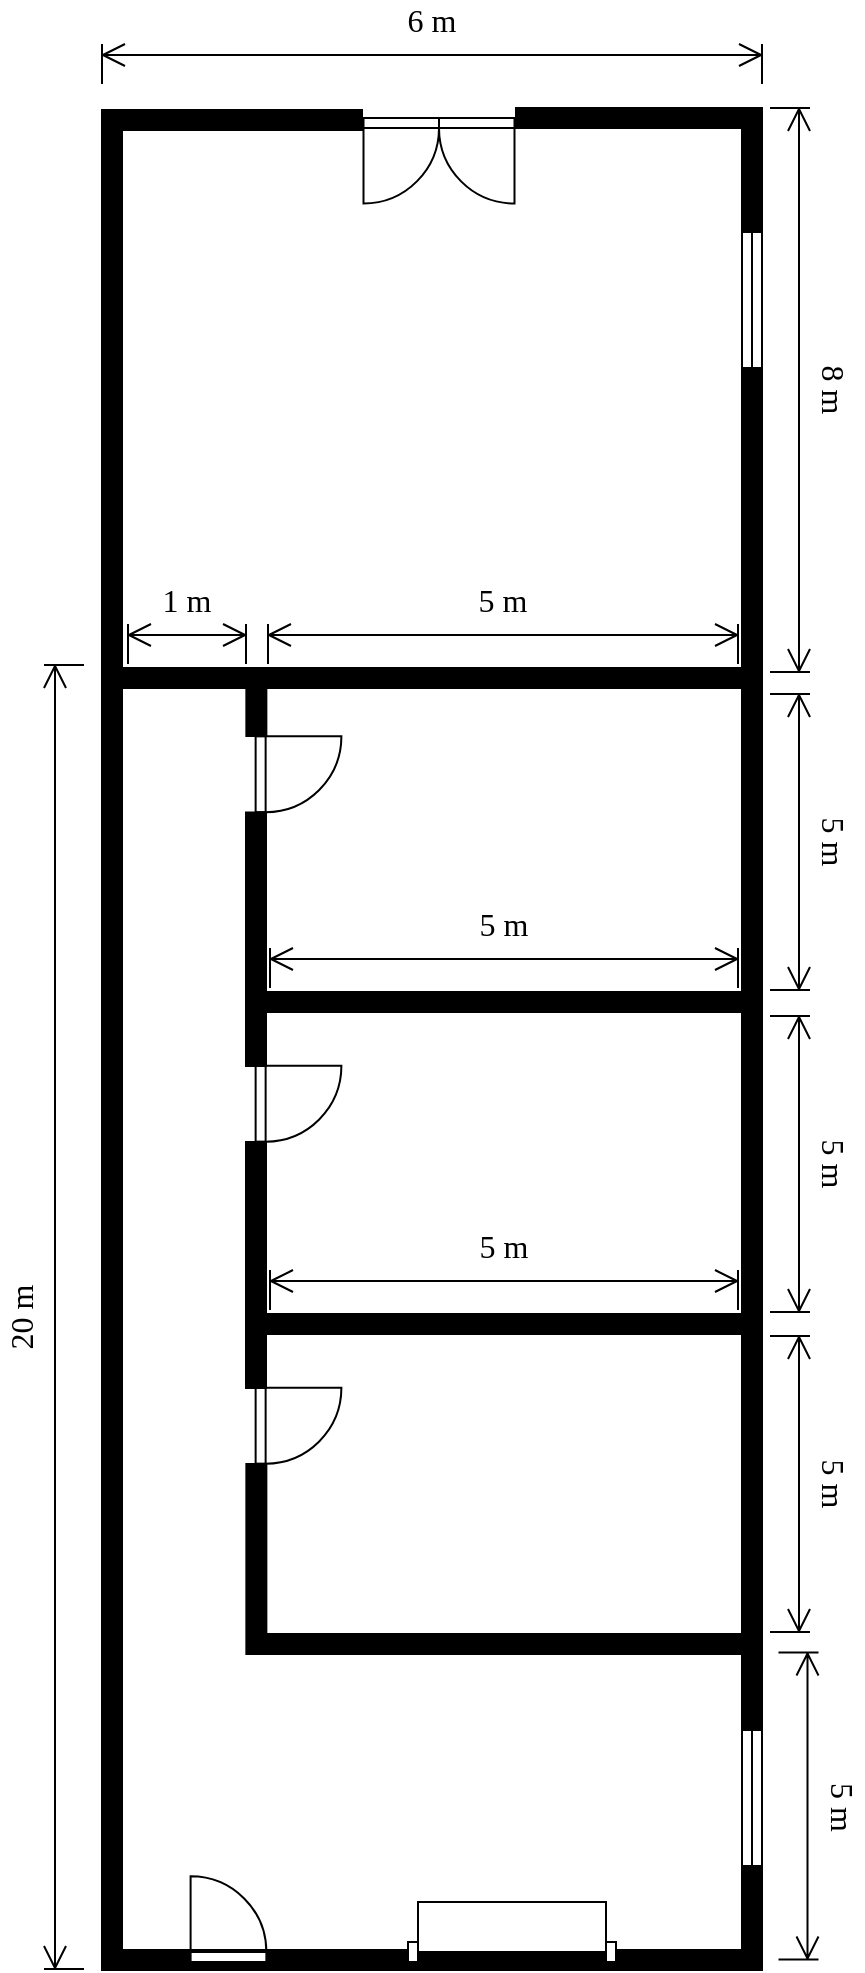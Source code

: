 <mxfile version="20.5.3" type="embed"><diagram name="Page-1" id="38b20595-45e3-9b7f-d5ca-b57f44c5b66d"><mxGraphModel dx="765" dy="1407" grid="0" gridSize="10" guides="1" tooltips="1" connect="1" arrows="1" fold="1" page="1" pageScale="1" pageWidth="1100" pageHeight="850" background="none" math="0" shadow="0"><root><mxCell id="0"/><mxCell id="1" parent="0"/><mxCell id="ag_mGLsWCz3XFreDvWMs-2" value="" style="verticalLabelPosition=bottom;html=1;verticalAlign=top;align=center;shape=mxgraph.floorplan.wallCorner;fillColor=strokeColor;" parent="1" vertex="1"><mxGeometry x="190" y="152" width="100" height="650" as="geometry"/></mxCell><mxCell id="ag_mGLsWCz3XFreDvWMs-3" value="" style="verticalLabelPosition=bottom;html=1;verticalAlign=top;align=center;shape=mxgraph.floorplan.wallCorner;fillColor=strokeColor;direction=north" parent="1" vertex="1"><mxGeometry x="190" y="603" width="330" height="200" as="geometry"/></mxCell><mxCell id="ag_mGLsWCz3XFreDvWMs-4" value="" style="verticalLabelPosition=bottom;html=1;verticalAlign=top;align=center;shape=mxgraph.floorplan.wallCorner;fillColor=strokeColor;direction=south;" parent="1" vertex="1"><mxGeometry x="280" y="152" width="240" height="647" as="geometry"/></mxCell><mxCell id="ag_mGLsWCz3XFreDvWMs-6" value="" style="verticalLabelPosition=bottom;html=1;verticalAlign=top;align=center;shape=mxgraph.floorplan.wallCorner;fillColor=strokeColor;direction=west" parent="1" vertex="1"><mxGeometry x="197" y="2" width="323" height="160" as="geometry"/></mxCell><mxCell id="ag_mGLsWCz3XFreDvWMs-7" value="" style="verticalLabelPosition=bottom;html=1;verticalAlign=top;align=center;shape=mxgraph.floorplan.wallCorner;fillColor=strokeColor;direction=south;" parent="1" vertex="1"><mxGeometry x="397" y="-128" width="123" height="119" as="geometry"/></mxCell><mxCell id="ag_mGLsWCz3XFreDvWMs-8" value="" style="verticalLabelPosition=bottom;html=1;verticalAlign=top;align=center;shape=mxgraph.floorplan.wall;fillColor=strokeColor;direction=south;rotation=90;" parent="1" vertex="1"><mxGeometry x="386.75" y="195.75" width="10" height="246.5" as="geometry"/></mxCell><mxCell id="ag_mGLsWCz3XFreDvWMs-12" value="" style="verticalLabelPosition=bottom;html=1;verticalAlign=top;align=center;shape=mxgraph.floorplan.wall;fillColor=strokeColor;" parent="1" vertex="1"><mxGeometry x="270" y="475" width="250" height="10" as="geometry"/></mxCell><mxCell id="ag_mGLsWCz3XFreDvWMs-13" value="" style="verticalLabelPosition=bottom;html=1;verticalAlign=top;align=center;shape=mxgraph.floorplan.wall;fillColor=strokeColor;" parent="1" vertex="1"><mxGeometry x="270" y="635" width="250" height="10" as="geometry"/></mxCell><mxCell id="ag_mGLsWCz3XFreDvWMs-15" value="" style="verticalLabelPosition=bottom;html=1;verticalAlign=top;align=center;shape=mxgraph.floorplan.doorRight;aspect=fixed;rotation=-90;" parent="1" vertex="1"><mxGeometry x="268" y="185" width="37.88" height="40.25" as="geometry"/></mxCell><mxCell id="ag_mGLsWCz3XFreDvWMs-16" value="" style="verticalLabelPosition=bottom;html=1;verticalAlign=top;align=center;shape=mxgraph.floorplan.doorRight;aspect=fixed;rotation=-90;" parent="1" vertex="1"><mxGeometry x="268" y="349.75" width="37.88" height="40.25" as="geometry"/></mxCell><mxCell id="ag_mGLsWCz3XFreDvWMs-17" value="" style="verticalLabelPosition=bottom;html=1;verticalAlign=top;align=center;shape=mxgraph.floorplan.doorRight;aspect=fixed;rotation=-90;" parent="1" vertex="1"><mxGeometry x="268" y="510.75" width="37.88" height="40.25" as="geometry"/></mxCell><mxCell id="ag_mGLsWCz3XFreDvWMs-18" value="" style="verticalLabelPosition=bottom;html=1;verticalAlign=top;align=center;shape=mxgraph.floorplan.wall;fillColor=strokeColor;direction=south;" parent="1" vertex="1"><mxGeometry x="262.18" y="550" width="10" height="95" as="geometry"/></mxCell><mxCell id="ag_mGLsWCz3XFreDvWMs-19" value="" style="verticalLabelPosition=bottom;html=1;verticalAlign=top;align=center;shape=mxgraph.floorplan.wall;fillColor=strokeColor;direction=south;" parent="1" vertex="1"><mxGeometry x="262" y="389" width="10" height="123" as="geometry"/></mxCell><mxCell id="ag_mGLsWCz3XFreDvWMs-20" value="" style="verticalLabelPosition=bottom;html=1;verticalAlign=top;align=center;shape=mxgraph.floorplan.wall;fillColor=strokeColor;direction=south;" parent="1" vertex="1"><mxGeometry x="262" y="224.25" width="10" height="126.75" as="geometry"/></mxCell><mxCell id="ag_mGLsWCz3XFreDvWMs-21" value="" style="verticalLabelPosition=bottom;html=1;verticalAlign=top;align=center;shape=mxgraph.floorplan.wall;fillColor=strokeColor;direction=south;" parent="1" vertex="1"><mxGeometry x="262.18" y="160" width="10" height="26" as="geometry"/></mxCell><mxCell id="ag_mGLsWCz3XFreDvWMs-22" value="" style="verticalLabelPosition=bottom;html=1;verticalAlign=top;align=center;shape=mxgraph.floorplan.doorRight;aspect=fixed;rotation=-180;" parent="1" vertex="1"><mxGeometry x="234.3" y="758.75" width="37.88" height="40.25" as="geometry"/></mxCell><mxCell id="ag_mGLsWCz3XFreDvWMs-23" value="" style="verticalLabelPosition=bottom;html=1;verticalAlign=top;align=center;shape=mxgraph.floorplan.doorOverhead;" parent="1" vertex="1"><mxGeometry x="343" y="769" width="104" height="30" as="geometry"/></mxCell><mxCell id="ag_mGLsWCz3XFreDvWMs-24" value="" style="verticalLabelPosition=bottom;html=1;verticalAlign=top;align=center;shape=mxgraph.floorplan.doorDouble;aspect=fixed;rotation=0;" parent="1" vertex="1"><mxGeometry x="320.75" y="-123" width="75.5" height="40.11" as="geometry"/></mxCell><mxCell id="ag_mGLsWCz3XFreDvWMs-25" value="" style="verticalLabelPosition=bottom;html=1;verticalAlign=top;align=center;shape=mxgraph.floorplan.window;rotation=90;" parent="1" vertex="1"><mxGeometry x="481" y="-37" width="68" height="10" as="geometry"/></mxCell><mxCell id="ag_mGLsWCz3XFreDvWMs-26" value="" style="verticalLabelPosition=bottom;html=1;verticalAlign=top;align=center;shape=mxgraph.floorplan.window;rotation=90;" parent="1" vertex="1"><mxGeometry x="481" y="712" width="68" height="10" as="geometry"/></mxCell><mxCell id="ag_mGLsWCz3XFreDvWMs-27" value="6 m" style="shape=dimension;direction=west;align=center;points=[];verticalAlign=bottom;spacingTop=-15;labelBackgroundColor=none;fontSize=16;whiteSpace=wrap;html=1;fontFamily=Times New Roman;labelPosition=center;verticalLabelPosition=top;" parent="1" vertex="1"><mxGeometry x="190" y="-160" width="330" height="20" as="geometry"/></mxCell><mxCell id="ag_mGLsWCz3XFreDvWMs-30" value="8&amp;nbsp;m" style="shape=dimension;direction=west;align=center;points=[];verticalAlign=bottom;spacingTop=-15;labelBackgroundColor=none;fontSize=16;whiteSpace=wrap;html=1;fontFamily=Times New Roman;labelPosition=center;verticalLabelPosition=top;rotation=90;" parent="1" vertex="1"><mxGeometry x="393" y="3" width="282" height="20" as="geometry"/></mxCell><mxCell id="ag_mGLsWCz3XFreDvWMs-34" value="20 m" style="shape=dimension;direction=west;align=center;points=[];verticalAlign=bottom;spacingTop=-15;labelBackgroundColor=none;fontSize=16;whiteSpace=wrap;html=1;fontFamily=Times New Roman;labelPosition=center;verticalLabelPosition=top;rotation=-90;" parent="1" vertex="1"><mxGeometry x="-155" y="466.5" width="652" height="20" as="geometry"/></mxCell><mxCell id="ag_mGLsWCz3XFreDvWMs-39" value="5 m" style="shape=dimension;direction=west;align=center;points=[];verticalAlign=bottom;spacingTop=-15;labelBackgroundColor=none;fontSize=16;whiteSpace=wrap;html=1;fontFamily=Times New Roman;labelPosition=center;verticalLabelPosition=top;rotation=90;" parent="1" vertex="1"><mxGeometry x="460" y="390" width="148" height="20" as="geometry"/></mxCell><mxCell id="ag_mGLsWCz3XFreDvWMs-41" value="5 m" style="shape=dimension;direction=west;align=center;points=[];verticalAlign=bottom;spacingTop=-15;labelBackgroundColor=none;fontSize=16;whiteSpace=wrap;html=1;fontFamily=Times New Roman;labelPosition=center;verticalLabelPosition=top;rotation=90;" parent="1" vertex="1"><mxGeometry x="461.5" y="711" width="153.5" height="20" as="geometry"/></mxCell><mxCell id="2" value="5 m" style="shape=dimension;direction=west;align=center;points=[];verticalAlign=bottom;spacingTop=-15;labelBackgroundColor=none;fontSize=16;whiteSpace=wrap;html=1;fontFamily=Times New Roman;labelPosition=center;verticalLabelPosition=top;rotation=90;" vertex="1" parent="1"><mxGeometry x="460" y="550" width="148" height="20" as="geometry"/></mxCell><mxCell id="3" value="5 m" style="shape=dimension;direction=west;align=center;points=[];verticalAlign=bottom;spacingTop=-15;labelBackgroundColor=none;fontSize=16;whiteSpace=wrap;html=1;fontFamily=Times New Roman;labelPosition=center;verticalLabelPosition=top;rotation=90;" vertex="1" parent="1"><mxGeometry x="460" y="229" width="148" height="20" as="geometry"/></mxCell><mxCell id="7" value="" style="verticalLabelPosition=bottom;html=1;verticalAlign=top;align=center;shape=mxgraph.floorplan.wallCorner;fillColor=strokeColor;" vertex="1" parent="1"><mxGeometry x="190" y="-127" width="130" height="281" as="geometry"/></mxCell><mxCell id="10" value="5 m" style="shape=dimension;direction=west;align=center;points=[];verticalAlign=bottom;spacingTop=-15;labelBackgroundColor=none;fontSize=16;whiteSpace=wrap;html=1;fontFamily=Times New Roman;labelPosition=center;verticalLabelPosition=top;" vertex="1" parent="1"><mxGeometry x="273" y="130" width="235" height="20" as="geometry"/></mxCell><mxCell id="11" value="5 m" style="shape=dimension;direction=west;align=center;points=[];verticalAlign=bottom;spacingTop=-15;labelBackgroundColor=none;fontSize=16;whiteSpace=wrap;html=1;fontFamily=Times New Roman;labelPosition=center;verticalLabelPosition=top;" vertex="1" parent="1"><mxGeometry x="274" y="292" width="234" height="20" as="geometry"/></mxCell><mxCell id="12" value="5 m" style="shape=dimension;direction=west;align=center;points=[];verticalAlign=bottom;spacingTop=-15;labelBackgroundColor=none;fontSize=16;whiteSpace=wrap;html=1;fontFamily=Times New Roman;labelPosition=center;verticalLabelPosition=top;" vertex="1" parent="1"><mxGeometry x="274" y="453" width="234" height="20" as="geometry"/></mxCell><mxCell id="13" value="1 m" style="shape=dimension;direction=west;align=center;points=[];verticalAlign=bottom;spacingTop=-15;labelBackgroundColor=none;fontSize=16;whiteSpace=wrap;html=1;fontFamily=Times New Roman;labelPosition=center;verticalLabelPosition=top;" vertex="1" parent="1"><mxGeometry x="203" y="130" width="59" height="20" as="geometry"/></mxCell></root></mxGraphModel></diagram></mxfile>
